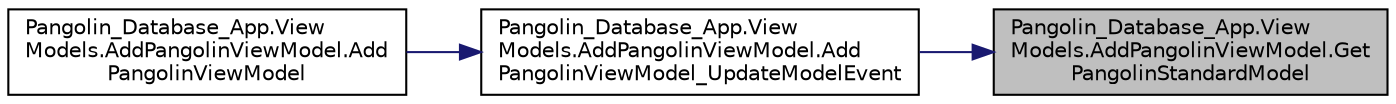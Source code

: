 digraph "Pangolin_Database_App.ViewModels.AddPangolinViewModel.GetPangolinStandardModel"
{
 // LATEX_PDF_SIZE
  edge [fontname="Helvetica",fontsize="10",labelfontname="Helvetica",labelfontsize="10"];
  node [fontname="Helvetica",fontsize="10",shape=record];
  rankdir="RL";
  Node1 [label="Pangolin_Database_App.View\lModels.AddPangolinViewModel.Get\lPangolinStandardModel",height=0.2,width=0.4,color="black", fillcolor="grey75", style="filled", fontcolor="black",tooltip="Factory to create a pangolin standard model"];
  Node1 -> Node2 [dir="back",color="midnightblue",fontsize="10",style="solid",fontname="Helvetica"];
  Node2 [label="Pangolin_Database_App.View\lModels.AddPangolinViewModel.Add\lPangolinViewModel_UpdateModelEvent",height=0.2,width=0.4,color="black", fillcolor="white", style="filled",URL="$class_pangolin___database___app_1_1_view_models_1_1_add_pangolin_view_model.html#a30efd0885955ace8a16573e0395cd208",tooltip="Method that adds a new pangolin standard model if a new pangolin is added"];
  Node2 -> Node3 [dir="back",color="midnightblue",fontsize="10",style="solid",fontname="Helvetica"];
  Node3 [label="Pangolin_Database_App.View\lModels.AddPangolinViewModel.Add\lPangolinViewModel",height=0.2,width=0.4,color="black", fillcolor="white", style="filled",URL="$class_pangolin___database___app_1_1_view_models_1_1_add_pangolin_view_model.html#a9e5a4f8a162a704f8251271f92379e54",tooltip="Initalized edit view with model"];
}
